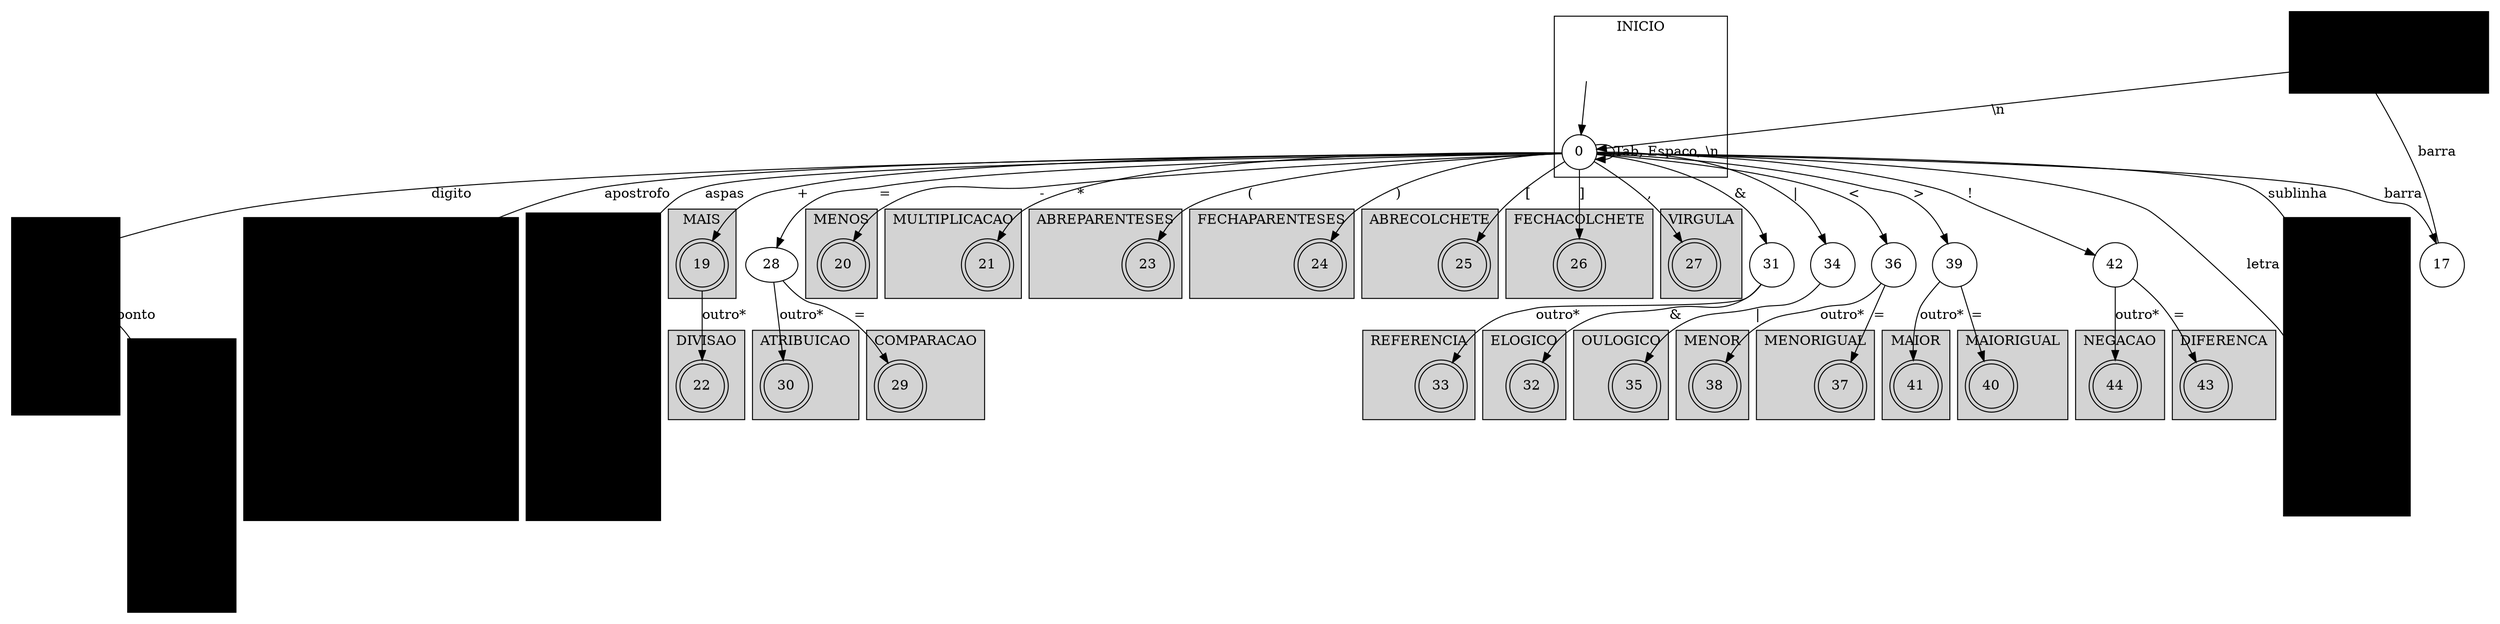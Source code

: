 digraph {
	subgraph cluster_start {
		label=INICIO;

		Inicio [label="", shape=none];
		0 [shape=circle];
		Inicio -> 0;
	}
	0 -> 0 [label="Tab, Espaco, \\n"];

	subgraph cluster_id {
		label=ID;
		style=filled;
		color="#d85";

		1 [shape=circle];
		2 [shape=circle];
		3 [shape=doublecircle];

		0 -> 1 [label=sublinha];
		1 -> 1 [label=sublinha];
		0 -> 2 [label=letra];
		1 -> 2 [label=letra];
		2 -> 3 [label="outro*"];
	}

	subgraph cluster_intcon {
		label=INTCON;
		style=filled;
		color="#faf";

		4 [shape=circle];
		5 [shape=doublecircle];

		0 -> 4 [label=digito];
		4 -> 4 [label=digito];
		4 -> 5 [label="outro*"];
	}

	subgraph cluster_realcon {
		label=REALCON;
		style=filled;
		color="#88d";

		6 [shape=circle];
		7 [shape=circle];
		8 [shape=doublecircle];

		4 -> 6 [label=ponto];
		6 -> 7 [label=digito];
		7 -> 7 [label=digito];
		7 -> 8 [label="outro*"];
	}

	subgraph cluster_charcon {
		label=CHARCON;
		style=filled;
		color="#8d8";

		9 [shape=circle];
		10 [shape=circle];
		11 [shape=doublecircle];
		12 [shape=circle];
		13 [shape=circle];

		0 -> 9 [label=apostrofo];
		9 -> 10 [label=ch];
		10 -> 11 [label=apostrofo];

		9 -> 12 [label="\\n"];
		9 -> 13 [label="\\0"];
		12 -> 11 [label=apostrofo];
		13 -> 11 [label=apostrofo];
	}

	subgraph cluster_stringcon {
		label=STRINGCON;
		style=filled;
		color="#d88";

		14 [shape=circle];
		15 [shape=doublecircle];
		16 [shape=circle];

		0 -> 14 [label=aspas];
		14 -> 15 [label=aspas];
		14 -> 16 [label=ch];
		16 -> 15 [label=aspas];
	}

	17 [shape=circle];
	0 -> 17 [label=barra];
	17 -> 18 [label=barra];

	subgraph cluster_comentario {
		label="COMENTARIO (IGNORAR)";
		style=filled;
		color="#dd8";

		18 [shape=circle];

		18 -> 18 [label="outro*"];

		18 -> 0 [label="\\n"];
	}

	subgraph cluster_mais {
		label=MAIS;
		style=filled;
		19 [shape=doublecircle];
	}
	0 -> 19 [label="+"];

	subgraph cluster_menos {
		label=MENOS;
		style=filled;
		20 [shape=doublecircle];
	}
	0 -> 20 [label="-"];

	subgraph cluster_multiplicacao {
		label=MULTIPLICACAO;
		style=filled;
		21 [shape=doublecircle];
	}
	0 -> 21 [label="*"];

	subgraph cluster_divisao {
		label=DIVISAO;
		style=filled;
		22 [shape=doublecircle];
	}
	19 -> 22 [label="outro*"];

	subgraph cluster_abreparenteses {
		label=ABREPARENTESES;
		style=filled;
		23 [shape=doublecircle];
	}
	0 -> 23 [label="("];

	subgraph cluster_fechaparenteses {
		label=FECHAPARENTESES;
		style=filled;
		24 [shape=doublecircle];
	}
	0 -> 24 [label=")"];

	subgraph cluster_abrecolchete {
		label=ABRECOLCHETE;
		style=filled;
		25 [shape=doublecircle];
	}
	0 -> 25 [label="["];

	subgraph cluster_fechacolchete {
		label=FECHACOLCHETE;
		style=filled;
		26 [shape=doublecircle];
	}
	0 -> 26 [label="]"];

	subgraph cluster_virgula {
		label=VIRGULA;
		style=filled;
		27 [shape=doublecircle];
	}
	0 -> 27 [label=","];

	29 [shape=circle];
	0 -> 28 [label="="];
	subgraph cluster_comparacao {
		label=COMPARACAO;
		style=filled;
		29 [shape=doublecircle];
	}
	28 -> 29 [label="="];
	subgraph cluster_atribuicao {
		label=ATRIBUICAO;
		style=filled;
		30 [shape=doublecircle];
	}
	28 -> 30 [label="outro*"];

	31 [shape=circle];
	0 -> 31 [label="&"];
	subgraph cluster_elogico {
		label=ELOGICO;
		style=filled;
		32 [shape=doublecircle];
	}
	31 -> 32 [label="&"];
	subgraph cluster_referencia {
		label=REFERENCIA;
		style=filled;
		33 [shape=doublecircle];
	}
	31 -> 33 [label="outro*"];

	34 [shape=circle];
	0 -> 34 [label="|"];
	subgraph cluster_oulogico {
		label=OULOGICO;
		style=filled;
		35 [shape=doublecircle];
	}
	34 -> 35 [label="|"];

	36 [shape=circle];
	0 -> 36 [label="<"];
	subgraph cluster_menorigual {
		label=MENORIGUAL;
		style=filled;
		37 [shape=doublecircle];
	}
	36 -> 37 [label="="];
	subgraph cluster_menor {
		label=MENOR;
		style=filled;
		38 [shape=doublecircle];
	}
	36 -> 38 [label="outro*"];

	39 [shape=circle];
	0 -> 39 [label=">"];
	subgraph cluster_maiorigual {
		label=MAIORIGUAL;
		style=filled;
		40 [shape=doublecircle];
	}
	39 -> 40 [label="="];
	subgraph cluster_maior {
		label=MAIOR;
		style=filled;
		41 [shape=doublecircle];
	}
	39 -> 41 [label="outro*"];

	42 [shape=circle];
	0 -> 42 [label="!"];
	subgraph cluster_diferenca {
		label=DIFERENCA;
		style=filled;
		43 [shape=doublecircle];
	}
	42 -> 43 [label="="];
	subgraph cluster_negacao {
		label=NEGACAO;
		style=filled;
		44 [shape=doublecircle];
	}
	42 -> 44 [label="outro*"];
}
